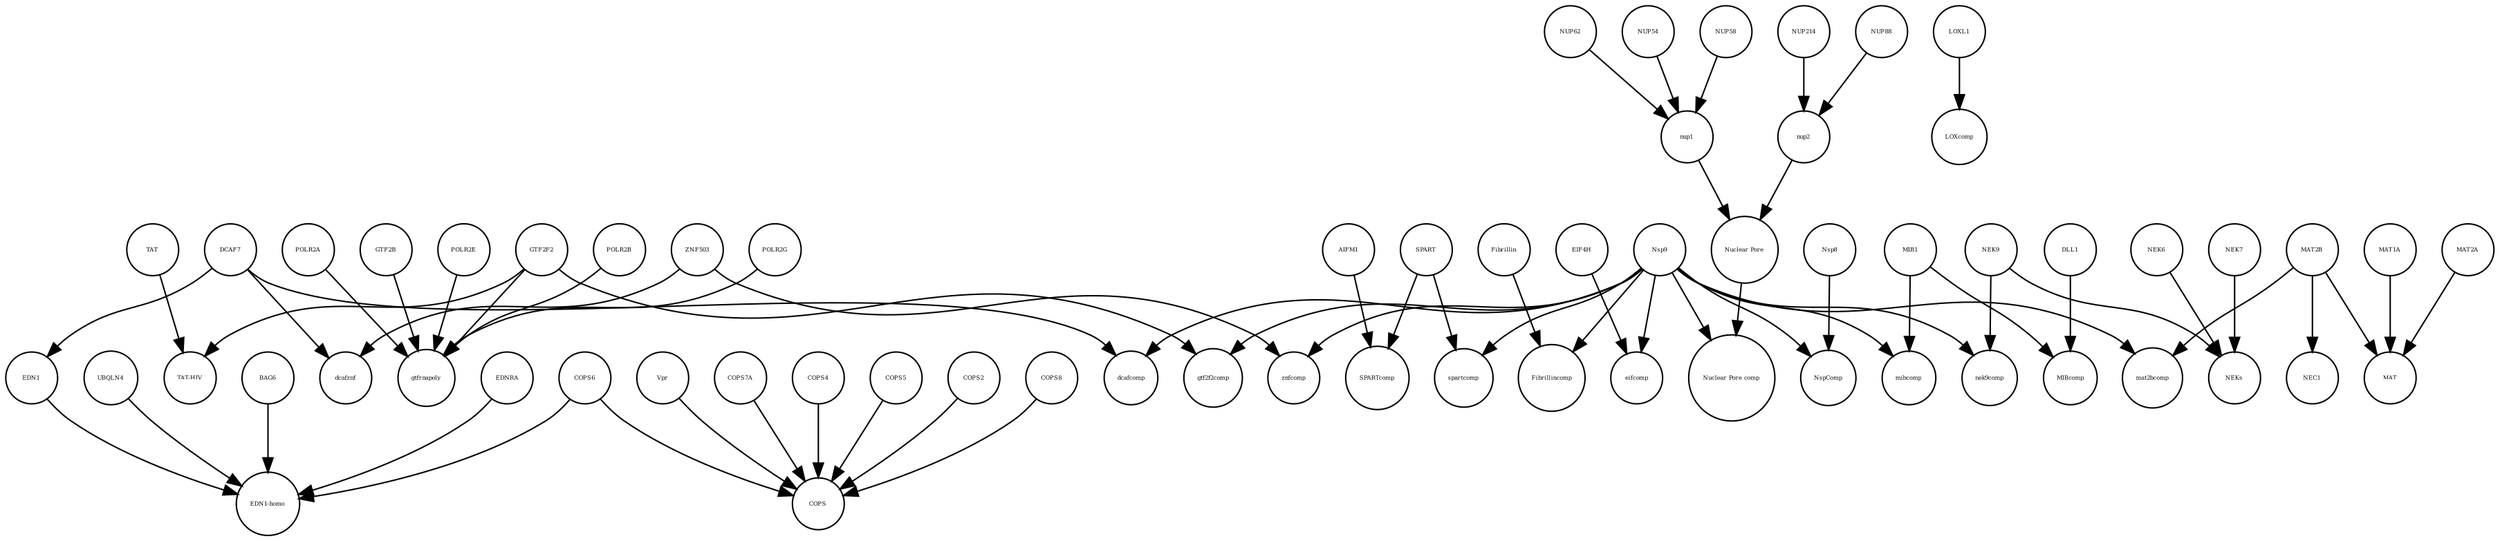 strict digraph  {
Nsp9 [annotation="urn_miriam_uniprot_P0DTD1|urn_miriam_ncbiprotein_YP_009725305", bipartite=0, cls=macromolecule, fontsize=4, label=Nsp9, shape=circle];
SPARTcomp [annotation="", bipartite=0, cls=complex, fontsize=4, label=SPARTcomp, shape=circle];
DCAF7 [annotation="urn_miriam_uniprot_P61962|urn_miriam_pubmed_16887337|urn_miriam_pubmed_16949367", bipartite=0, cls=macromolecule, fontsize=4, label=DCAF7, shape=circle];
NUP88 [annotation="urn_miriam_uniprot_Q99567|urn_miriam_pubmed_30543681", bipartite=0, cls=macromolecule, fontsize=4, label=NUP88, shape=circle];
MAT2B [annotation="urn_miriam_uniprot_Q9NZL9|urn_miriam_pubmed_10644686|urn_miriam_pubmed_23189196|urn_miriam_pubmed_25075345|urn_miriam_pubmed_23425511", bipartite=0, cls=macromolecule, fontsize=4, label=MAT2B, shape=circle];
NUP62 [annotation=urn_miriam_uniprot_P37198, bipartite=0, cls=macromolecule, fontsize=4, label=NUP62, shape=circle];
POLR2B [annotation="", bipartite=0, cls=macromolecule, fontsize=4, label=POLR2B, shape=circle];
NUP54 [annotation=urn_miriam_uniprot_Q7Z3B4, bipartite=0, cls=macromolecule, fontsize=4, label=NUP54, shape=circle];
"Nuclear Pore" [annotation="", bipartite=0, cls=complex, fontsize=4, label="Nuclear Pore", shape=circle];
nup1 [annotation="", bipartite=0, cls=complex, fontsize=4, label=nup1, shape=circle];
Vpr [annotation="", bipartite=0, cls=macromolecule, fontsize=4, label=Vpr, shape=circle];
COPS7A [annotation="", bipartite=0, cls=macromolecule, fontsize=4, label=COPS7A, shape=circle];
nup2 [annotation="", bipartite=0, cls=complex, fontsize=4, label=nup2, shape=circle];
COPS4 [annotation="", bipartite=0, cls=macromolecule, fontsize=4, label=COPS4, shape=circle];
POLR2E [annotation="", bipartite=0, cls=macromolecule, fontsize=4, label=POLR2E, shape=circle];
EDNRA [annotation="", bipartite=0, cls=macromolecule, fontsize=4, label=EDNRA, shape=circle];
NEC1 [annotation="", bipartite=0, cls=complex, fontsize=4, label=NEC1, shape=circle];
UBQLN4 [annotation="", bipartite=0, cls=macromolecule, fontsize=4, label=UBQLN4, shape=circle];
Nsp8 [annotation="urn_miriam_uniprot_P0DTD1|urn_miriam_ncbiprotein_YP_009725304", bipartite=0, cls=macromolecule, fontsize=4, label=Nsp8, shape=circle];
Fibrillincomp [annotation="", bipartite=0, cls=complex, fontsize=4, label=Fibrillincomp, shape=circle];
TAT [annotation="", bipartite=0, cls=macromolecule, fontsize=4, label=TAT, shape=circle];
znfcomp [annotation="", bipartite=0, cls=complex, fontsize=4, label=znfcomp, shape=circle];
gtf2f2comp [annotation="", bipartite=0, cls=complex, fontsize=4, label=gtf2f2comp, shape=circle];
NUP214 [annotation=urn_miriam_uniprot_P35658, bipartite=0, cls=macromolecule, fontsize=4, label=NUP214, shape=circle];
NUP58 [annotation=urn_miriam_uniprot_Q9BVL2, bipartite=0, cls=macromolecule, fontsize=4, label=NUP58, shape=circle];
NEK6 [annotation="", bipartite=0, cls=macromolecule, fontsize=4, label=NEK6, shape=circle];
spartcomp [annotation="", bipartite=0, cls=complex, fontsize=4, label=spartcomp, shape=circle];
eifcomp [annotation="", bipartite=0, cls=complex, fontsize=4, label=eifcomp, shape=circle];
EDN1 [annotation=urn_miriam_uniprot_P05305, bipartite=0, cls=macromolecule, fontsize=4, label=EDN1, shape=circle];
POLR2G [annotation="", bipartite=0, cls=macromolecule, fontsize=4, label=POLR2G, shape=circle];
"EDN1-homo" [annotation="", bipartite=0, cls=complex, fontsize=4, label="EDN1-homo", shape=circle];
COPS5 [annotation="", bipartite=0, cls=macromolecule, fontsize=4, label=COPS5, shape=circle];
NEKs [annotation="", bipartite=0, cls=complex, fontsize=4, label=NEKs, shape=circle];
COPS2 [annotation="", bipartite=0, cls=macromolecule, fontsize=4, label=COPS2, shape=circle];
MAT1A [annotation="", bipartite=0, cls=macromolecule, fontsize=4, label=MAT1A, shape=circle];
EIF4H [annotation="urn_miriam_uniprot_Q15056|urn_miriam_pubmed_10585411|urn_miriam_pubmed_11418588", bipartite=0, cls=macromolecule, fontsize=4, label=EIF4H, shape=circle];
COPS [annotation="", bipartite=0, cls=complex, fontsize=4, label=COPS, shape=circle];
NEK9 [annotation=urn_miriam_uniprot_Q8TD19, bipartite=0, cls=macromolecule, fontsize=4, label=NEK9, shape=circle];
mibcomp [annotation="", bipartite=0, cls=complex, fontsize=4, label=mibcomp, shape=circle];
LOXcomp [annotation="", bipartite=0, cls=complex, fontsize=4, label=LOXcomp, shape=circle];
DLL1 [annotation="", bipartite=0, cls=macromolecule, fontsize=4, label=DLL1, shape=circle];
"TAT-HIV" [annotation="", bipartite=0, cls=complex, fontsize=4, label="TAT-HIV", shape=circle];
AIFM1 [annotation="", bipartite=0, cls=macromolecule, fontsize=4, label=AIFM1, shape=circle];
MAT2A [annotation="", bipartite=0, cls=macromolecule, fontsize=4, label=MAT2A, shape=circle];
gtfrnapoly [annotation="", bipartite=0, cls=complex, fontsize=4, label=gtfrnapoly, shape=circle];
COPS6 [annotation="", bipartite=0, cls=macromolecule, fontsize=4, label=COPS6, shape=circle];
POLR2A [annotation=urn_miriam_uniprot_P30876, bipartite=0, cls=macromolecule, fontsize=4, label=POLR2A, shape=circle];
COPS8 [annotation="", bipartite=0, cls=macromolecule, fontsize=4, label=COPS8, shape=circle];
BAG6 [annotation="", bipartite=0, cls=macromolecule, fontsize=4, label=BAG6, shape=circle];
MIBcomp [annotation="", bipartite=0, cls=complex, fontsize=4, label=MIBcomp, shape=circle];
MAT [annotation="", bipartite=0, cls=complex, fontsize=4, label=MAT, shape=circle];
dcafznf [annotation="", bipartite=0, cls=complex, fontsize=4, label=dcafznf, shape=circle];
ZNF503 [annotation=urn_miriam_uniprot_Q96F45, bipartite=0, cls=macromolecule, fontsize=4, label=ZNF503, shape=circle];
SPART [annotation=urn_miriam_uniprot_Q8N0X7, bipartite=0, cls=macromolecule, fontsize=4, label=SPART, shape=circle];
nek9comp [annotation="", bipartite=0, cls=complex, fontsize=4, label=nek9comp, shape=circle];
"Nuclear Pore comp" [annotation="", bipartite=0, cls=complex, fontsize=4, label="Nuclear Pore comp", shape=circle];
LOXL1 [annotation="", bipartite=0, cls=macromolecule, fontsize=4, label=LOXL1, shape=circle];
dcafcomp [annotation="", bipartite=0, cls=complex, fontsize=4, label=dcafcomp, shape=circle];
GTF2B [annotation="", bipartite=0, cls=macromolecule, fontsize=4, label=GTF2B, shape=circle];
MIB1 [annotation="urn_miriam_uniprot_Q86YT6|urn_miriam_pubmed_24185901", bipartite=0, cls=macromolecule, fontsize=4, label=MIB1, shape=circle];
NEK7 [annotation="", bipartite=0, cls=macromolecule, fontsize=4, label=NEK7, shape=circle];
GTF2F2 [annotation="urn_miriam_uniprot_P13984|urn_miriam_pubmed_10428810", bipartite=0, cls=macromolecule, fontsize=4, label=GTF2F2, shape=circle];
mat2bcomp [annotation="", bipartite=0, cls=complex, fontsize=4, label=mat2bcomp, shape=circle];
Fibrillin [annotation="", bipartite=0, cls=complex, fontsize=4, label=Fibrillin, shape=circle];
NspComp [annotation="", bipartite=0, cls=complex, fontsize=4, label=NspComp, shape=circle];
Nsp9 -> znfcomp  [annotation="", interaction_type=production];
Nsp9 -> mat2bcomp  [annotation="", interaction_type=production];
Nsp9 -> gtf2f2comp  [annotation="", interaction_type=production];
Nsp9 -> dcafcomp  [annotation="", interaction_type=production];
Nsp9 -> mibcomp  [annotation="", interaction_type=production];
Nsp9 -> eifcomp  [annotation="", interaction_type=production];
Nsp9 -> "Nuclear Pore comp"  [annotation="", interaction_type=production];
Nsp9 -> NspComp  [annotation="", interaction_type=production];
Nsp9 -> Fibrillincomp  [annotation="", interaction_type=production];
Nsp9 -> spartcomp  [annotation="", interaction_type=production];
Nsp9 -> nek9comp  [annotation="", interaction_type=production];
DCAF7 -> dcafcomp  [annotation="", interaction_type=production];
DCAF7 -> EDN1  [annotation=urn_miriam_pubmed_27880803, interaction_type=catalysis];
DCAF7 -> dcafznf  [annotation="", interaction_type=production];
NUP88 -> nup2  [annotation="", interaction_type=production];
MAT2B -> MAT  [annotation="", interaction_type=production];
MAT2B -> NEC1  [annotation="", interaction_type=production];
MAT2B -> mat2bcomp  [annotation="", interaction_type=production];
NUP62 -> nup1  [annotation="", interaction_type=production];
POLR2B -> gtfrnapoly  [annotation="", interaction_type=production];
NUP54 -> nup1  [annotation="", interaction_type=production];
"Nuclear Pore" -> "Nuclear Pore comp"  [annotation="", interaction_type=production];
nup1 -> "Nuclear Pore"  [annotation="", interaction_type=production];
Vpr -> COPS  [annotation="", interaction_type=production];
COPS7A -> COPS  [annotation="", interaction_type=production];
nup2 -> "Nuclear Pore"  [annotation="", interaction_type=production];
COPS4 -> COPS  [annotation="", interaction_type=production];
POLR2E -> gtfrnapoly  [annotation="", interaction_type=production];
EDNRA -> "EDN1-homo"  [annotation="", interaction_type=production];
UBQLN4 -> "EDN1-homo"  [annotation="", interaction_type=production];
Nsp8 -> NspComp  [annotation="", interaction_type=production];
TAT -> "TAT-HIV"  [annotation="", interaction_type=production];
NUP214 -> nup2  [annotation="", interaction_type=production];
NUP58 -> nup1  [annotation="", interaction_type=production];
NEK6 -> NEKs  [annotation="", interaction_type=production];
EDN1 -> "EDN1-homo"  [annotation="", interaction_type=production];
POLR2G -> gtfrnapoly  [annotation="", interaction_type=production];
COPS5 -> COPS  [annotation="", interaction_type=production];
COPS2 -> COPS  [annotation="", interaction_type=production];
MAT1A -> MAT  [annotation="", interaction_type=production];
EIF4H -> eifcomp  [annotation="", interaction_type=production];
NEK9 -> NEKs  [annotation="", interaction_type=production];
NEK9 -> nek9comp  [annotation="", interaction_type=production];
DLL1 -> MIBcomp  [annotation="", interaction_type=production];
AIFM1 -> SPARTcomp  [annotation="", interaction_type=production];
MAT2A -> MAT  [annotation="", interaction_type=production];
COPS6 -> COPS  [annotation="", interaction_type=production];
COPS6 -> "EDN1-homo"  [annotation="", interaction_type=production];
POLR2A -> gtfrnapoly  [annotation="", interaction_type=production];
COPS8 -> COPS  [annotation="", interaction_type=production];
BAG6 -> "EDN1-homo"  [annotation="", interaction_type=production];
ZNF503 -> znfcomp  [annotation="", interaction_type=production];
ZNF503 -> dcafznf  [annotation="", interaction_type=production];
SPART -> SPARTcomp  [annotation="", interaction_type=production];
SPART -> spartcomp  [annotation="", interaction_type=production];
LOXL1 -> LOXcomp  [annotation="", interaction_type=production];
GTF2B -> gtfrnapoly  [annotation="", interaction_type=production];
MIB1 -> MIBcomp  [annotation="", interaction_type=production];
MIB1 -> mibcomp  [annotation="", interaction_type=production];
NEK7 -> NEKs  [annotation="", interaction_type=production];
GTF2F2 -> "TAT-HIV"  [annotation="", interaction_type=production];
GTF2F2 -> gtf2f2comp  [annotation="", interaction_type=production];
GTF2F2 -> gtfrnapoly  [annotation="", interaction_type=production];
Fibrillin -> Fibrillincomp  [annotation="", interaction_type=production];
}
